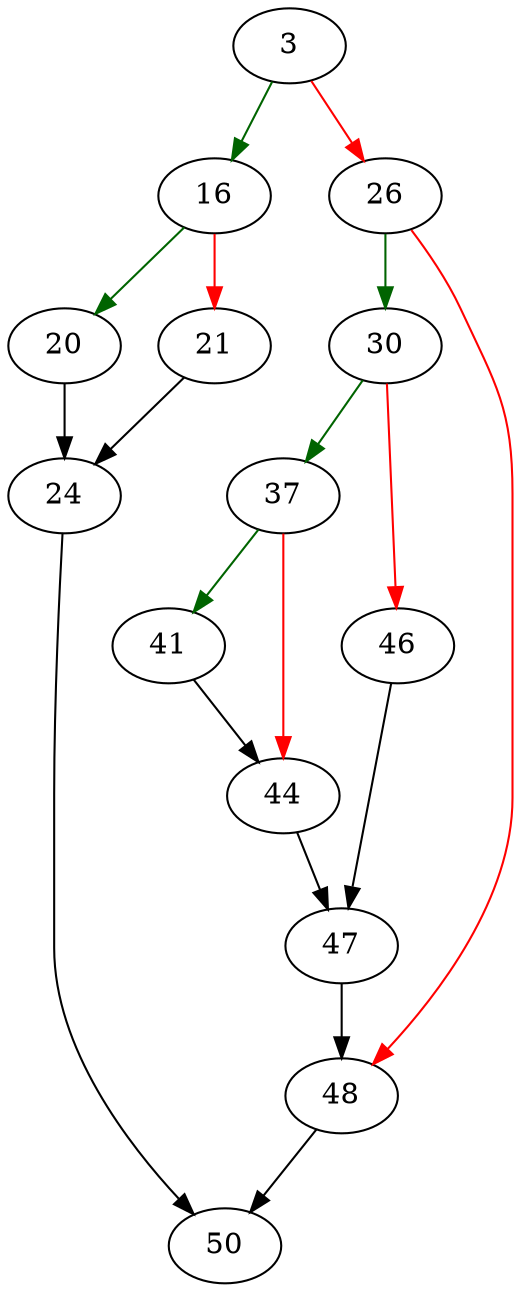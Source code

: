 strict digraph "unixDelete" {
	// Node definitions.
	3 [entry=true];
	16;
	26;
	20;
	21;
	24;
	50;
	30;
	48;
	37;
	46;
	41;
	44;
	47;

	// Edge definitions.
	3 -> 16 [
		color=darkgreen
		cond=true
	];
	3 -> 26 [
		color=red
		cond=false
	];
	16 -> 20 [
		color=darkgreen
		cond=true
	];
	16 -> 21 [
		color=red
		cond=false
	];
	26 -> 30 [
		color=darkgreen
		cond=true
	];
	26 -> 48 [
		color=red
		cond=false
	];
	20 -> 24;
	21 -> 24;
	24 -> 50;
	30 -> 37 [
		color=darkgreen
		cond=true
	];
	30 -> 46 [
		color=red
		cond=false
	];
	48 -> 50;
	37 -> 41 [
		color=darkgreen
		cond=true
	];
	37 -> 44 [
		color=red
		cond=false
	];
	46 -> 47;
	41 -> 44;
	44 -> 47;
	47 -> 48;
}